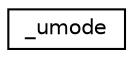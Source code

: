 digraph "圖形化之類別階層"
{
 // LATEX_PDF_SIZE
  edge [fontname="Helvetica",fontsize="10",labelfontname="Helvetica",labelfontsize="10"];
  node [fontname="Helvetica",fontsize="10",shape=record];
  rankdir="LR";
  Node0 [label="_umode",height=0.2,width=0.4,color="black", fillcolor="white", style="filled",URL="$struct__umode.html",tooltip=" "];
}

